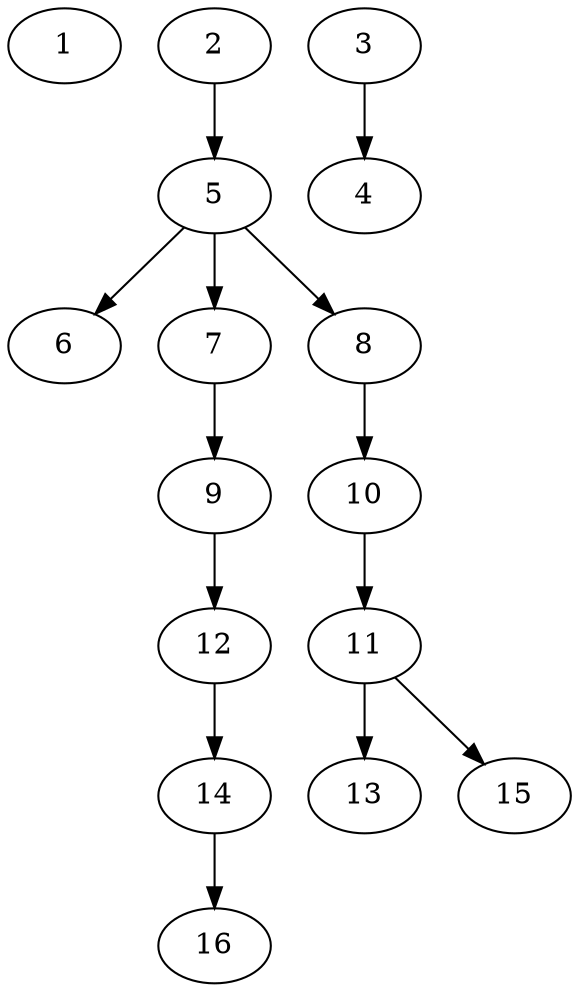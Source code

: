 // DAG (tier=1-easy, mode=data, n=16, ccr=0.320, fat=0.489, density=0.359, regular=0.679, jump=0.078, mindata=1048576, maxdata=8388608)
// DAG automatically generated by daggen at Sun Aug 24 16:33:33 2025
// /home/ermia/Project/Environments/daggen/bin/daggen --dot --ccr 0.320 --fat 0.489 --regular 0.679 --density 0.359 --jump 0.078 --mindata 1048576 --maxdata 8388608 -n 16 
digraph G {
  1 [size="882750497037172", alpha="0.03", expect_size="441375248518586"]
  2 [size="341495635397387520", alpha="0.04", expect_size="170747817698693760"]
  2 -> 5 [size ="254863896215552"]
  3 [size="610563466630654080", alpha="0.07", expect_size="305281733315327040"]
  3 -> 4 [size ="372976167944192"]
  4 [size="115792361762590768", alpha="0.13", expect_size="57896180881295384"]
  5 [size="4707965253547168", alpha="0.08", expect_size="2353982626773584"]
  5 -> 6 [size ="379380039680000"]
  5 -> 7 [size ="379380039680000"]
  5 -> 8 [size ="379380039680000"]
  6 [size="9476674999235200", alpha="0.07", expect_size="4738337499617600"]
  7 [size="1553415680487849984", alpha="0.10", expect_size="776707840243924992"]
  7 -> 9 [size ="10730380197888"]
  8 [size="540938564386246623232", alpha="0.05", expect_size="270469282193123311616"]
  8 -> 10 [size ="531115060232192"]
  9 [size="279369187643092893696", alpha="0.07", expect_size="139684593821546446848"]
  9 -> 12 [size ="341881544245248"]
  10 [size="46711559141400584", alpha="0.04", expect_size="23355779570700292"]
  10 -> 11 [size ="129429376335872"]
  11 [size="107472145994448109568", alpha="0.16", expect_size="53736072997224054784"]
  11 -> 13 [size ="180836989140992"]
  11 -> 15 [size ="180836989140992"]
  12 [size="22061134181667064", alpha="0.15", expect_size="11030567090833532"]
  12 -> 14 [size ="536468334313472"]
  13 [size="327160013401043136", alpha="0.08", expect_size="163580006700521568"]
  14 [size="14655151933797302", alpha="0.15", expect_size="7327575966898651"]
  14 -> 16 [size ="317484519391232"]
  15 [size="101677025439973900288", alpha="0.09", expect_size="50838512719986950144"]
  16 [size="42575818605461504000", alpha="0.02", expect_size="21287909302730752000"]
}
